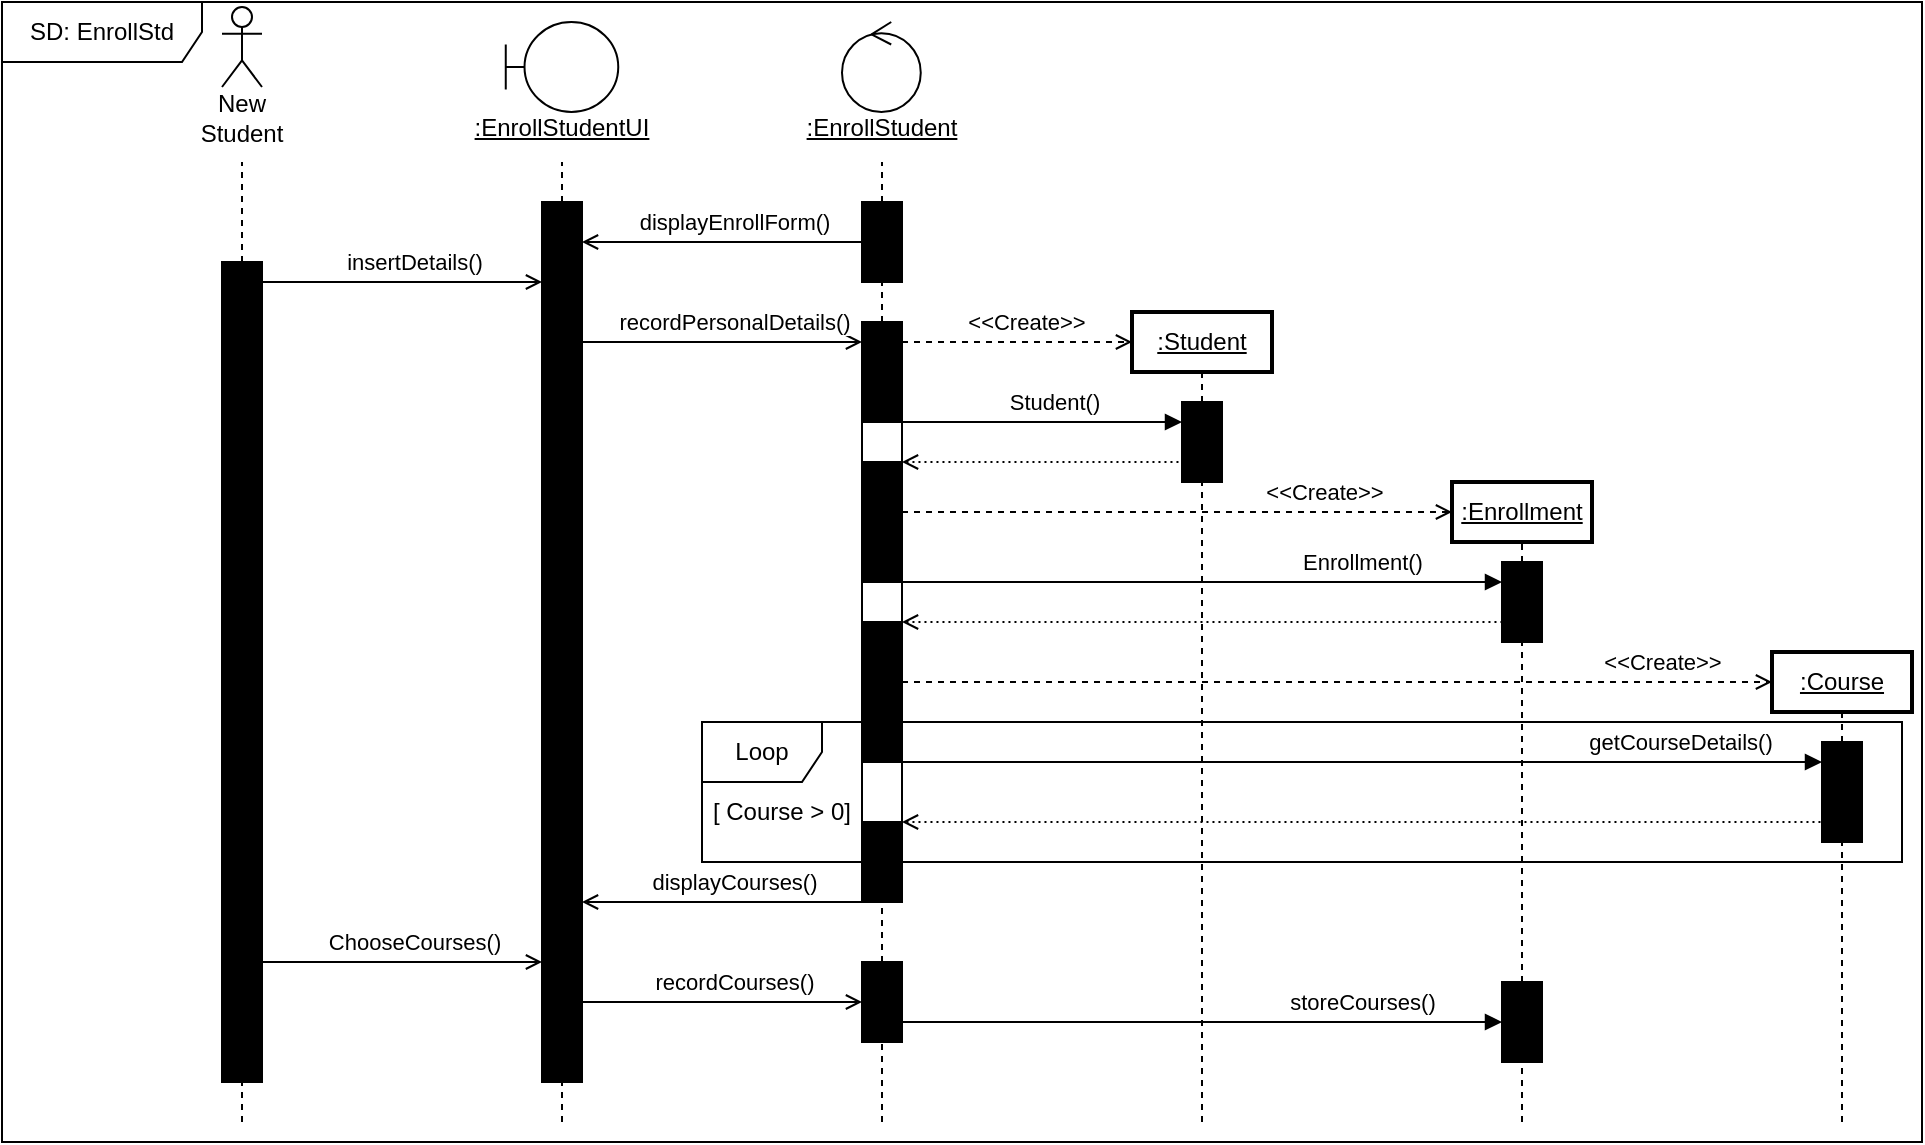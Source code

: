 <mxfile version="20.3.2" type="device"><diagram id="rYyNSxGpTyx9zgZzT7nF" name="Page-1"><mxGraphModel dx="761" dy="464" grid="1" gridSize="10" guides="1" tooltips="1" connect="1" arrows="1" fold="1" page="1" pageScale="1" pageWidth="1169" pageHeight="827" math="0" shadow="0"><root><mxCell id="0"/><mxCell id="1" parent="0"/><mxCell id="OR0znGu7Jy8hjTvORev2-80" value="SD: EnrollStd" style="shape=umlFrame;whiteSpace=wrap;html=1;strokeColor=default;strokeWidth=1;fillColor=#FFFFFF;width=100;height=30;" vertex="1" parent="1"><mxGeometry x="10" y="60" width="960" height="570" as="geometry"/></mxCell><mxCell id="OR0znGu7Jy8hjTvORev2-51" value="" style="rounded=0;whiteSpace=wrap;html=1;strokeColor=default;strokeWidth=1;fillColor=#000000;" vertex="1" parent="1"><mxGeometry x="440" y="160" width="20" height="40" as="geometry"/></mxCell><mxCell id="OR0znGu7Jy8hjTvORev2-11" value="" style="ellipse;shape=umlControl;whiteSpace=wrap;html=1;aspect=fixed;" vertex="1" parent="1"><mxGeometry x="430" y="70" width="39.38" height="45" as="geometry"/></mxCell><mxCell id="OR0znGu7Jy8hjTvORev2-13" value="" style="endArrow=none;dashed=1;html=1;rounded=0;entryX=0.5;entryY=1;entryDx=0;entryDy=0;startArrow=none;" edge="1" parent="1" source="OR0znGu7Jy8hjTvORev2-47" target="OR0znGu7Jy8hjTvORev2-24"><mxGeometry width="50" height="50" relative="1" as="geometry"><mxPoint x="130" y="540" as="sourcePoint"/><mxPoint x="125" y="140" as="targetPoint"/></mxGeometry></mxCell><mxCell id="OR0znGu7Jy8hjTvORev2-18" value="" style="endArrow=none;dashed=1;html=1;rounded=0;entryX=0.5;entryY=1;entryDx=0;entryDy=0;startArrow=none;" edge="1" parent="1" source="OR0znGu7Jy8hjTvORev2-49" target="OR0znGu7Jy8hjTvORev2-16"><mxGeometry width="50" height="50" relative="1" as="geometry"><mxPoint x="290" y="550" as="sourcePoint"/><mxPoint x="340" y="280" as="targetPoint"/></mxGeometry></mxCell><mxCell id="OR0znGu7Jy8hjTvORev2-10" value="" style="shape=umlBoundary;whiteSpace=wrap;html=1;verticalAlign=bottom;" vertex="1" parent="1"><mxGeometry x="261.88" y="70" width="56.25" height="45" as="geometry"/></mxCell><mxCell id="OR0znGu7Jy8hjTvORev2-16" value="" style="rounded=0;whiteSpace=wrap;html=1;fillColor=none;strokeColor=none;" vertex="1" parent="1"><mxGeometry x="230" y="60" width="120" height="80" as="geometry"/></mxCell><mxCell id="OR0znGu7Jy8hjTvORev2-19" value="&lt;u&gt;:EnrollStudentUI&lt;/u&gt;" style="text;html=1;strokeColor=none;fillColor=none;align=center;verticalAlign=middle;whiteSpace=wrap;rounded=0;" vertex="1" parent="1"><mxGeometry x="230" y="115" width="120" height="15" as="geometry"/></mxCell><mxCell id="OR0znGu7Jy8hjTvORev2-20" value="&lt;u&gt;:EnrollStudent&lt;/u&gt;" style="text;html=1;strokeColor=none;fillColor=none;align=center;verticalAlign=middle;whiteSpace=wrap;rounded=0;" vertex="1" parent="1"><mxGeometry x="390" y="115" width="120" height="15" as="geometry"/></mxCell><mxCell id="OR0znGu7Jy8hjTvORev2-21" value="" style="rounded=0;whiteSpace=wrap;html=1;fillColor=none;strokeColor=none;" vertex="1" parent="1"><mxGeometry x="390" y="60" width="120" height="80" as="geometry"/></mxCell><mxCell id="OR0znGu7Jy8hjTvORev2-12" value="" style="shape=umlActor;verticalLabelPosition=bottom;verticalAlign=top;html=1;" vertex="1" parent="1"><mxGeometry x="120" y="62.5" width="20" height="40" as="geometry"/></mxCell><mxCell id="OR0znGu7Jy8hjTvORev2-23" value="&lt;span style=&quot;&quot;&gt;New&lt;/span&gt;&lt;br style=&quot;&quot;&gt;&lt;span style=&quot;&quot;&gt;Student&lt;/span&gt;" style="text;html=1;strokeColor=none;fillColor=none;align=center;verticalAlign=middle;whiteSpace=wrap;rounded=0;" vertex="1" parent="1"><mxGeometry x="70" y="110" width="120" height="15" as="geometry"/></mxCell><mxCell id="OR0znGu7Jy8hjTvORev2-24" value="" style="rounded=0;whiteSpace=wrap;html=1;fillColor=none;strokeColor=none;" vertex="1" parent="1"><mxGeometry x="70" y="60" width="120" height="80" as="geometry"/></mxCell><mxCell id="OR0znGu7Jy8hjTvORev2-25" value="" style="endArrow=none;dashed=1;html=1;rounded=0;entryX=0.5;entryY=1;entryDx=0;entryDy=0;startArrow=none;" edge="1" parent="1" source="OR0znGu7Jy8hjTvORev2-51" target="OR0znGu7Jy8hjTvORev2-21"><mxGeometry width="50" height="50" relative="1" as="geometry"><mxPoint x="450" y="550" as="sourcePoint"/><mxPoint x="325" y="140" as="targetPoint"/></mxGeometry></mxCell><mxCell id="OR0znGu7Jy8hjTvORev2-26" value="&lt;u&gt;:Student&lt;/u&gt;" style="rounded=0;whiteSpace=wrap;html=1;strokeColor=default;fillColor=none;strokeWidth=2;" vertex="1" parent="1"><mxGeometry x="575" y="215" width="70" height="30" as="geometry"/></mxCell><mxCell id="OR0znGu7Jy8hjTvORev2-27" value="&lt;u&gt;:Enrollment&lt;/u&gt;" style="rounded=0;whiteSpace=wrap;html=1;strokeColor=default;fillColor=none;strokeWidth=2;" vertex="1" parent="1"><mxGeometry x="735" y="300" width="70" height="30" as="geometry"/></mxCell><mxCell id="OR0znGu7Jy8hjTvORev2-28" value="&lt;u&gt;:Course&lt;/u&gt;" style="rounded=0;whiteSpace=wrap;html=1;strokeColor=default;fillColor=none;strokeWidth=2;" vertex="1" parent="1"><mxGeometry x="895" y="385" width="70" height="30" as="geometry"/></mxCell><mxCell id="OR0znGu7Jy8hjTvORev2-29" value="" style="endArrow=none;dashed=1;html=1;rounded=0;entryX=0.5;entryY=1;entryDx=0;entryDy=0;startArrow=none;" edge="1" parent="1" source="OR0znGu7Jy8hjTvORev2-60" target="OR0znGu7Jy8hjTvORev2-26"><mxGeometry width="50" height="50" relative="1" as="geometry"><mxPoint x="610" y="560" as="sourcePoint"/><mxPoint x="425.0" y="140" as="targetPoint"/></mxGeometry></mxCell><mxCell id="OR0znGu7Jy8hjTvORev2-30" value="" style="endArrow=none;dashed=1;html=1;rounded=0;entryX=0.5;entryY=1;entryDx=0;entryDy=0;startArrow=none;" edge="1" parent="1" source="OR0znGu7Jy8hjTvORev2-62" target="OR0znGu7Jy8hjTvORev2-27"><mxGeometry width="50" height="50" relative="1" as="geometry"><mxPoint x="770" y="525" as="sourcePoint"/><mxPoint x="585" y="60" as="targetPoint"/></mxGeometry></mxCell><mxCell id="OR0znGu7Jy8hjTvORev2-31" value="" style="endArrow=none;dashed=1;html=1;rounded=0;entryX=0.5;entryY=1;entryDx=0;entryDy=0;startArrow=none;" edge="1" parent="1" source="OR0znGu7Jy8hjTvORev2-67" target="OR0znGu7Jy8hjTvORev2-28"><mxGeometry width="50" height="50" relative="1" as="geometry"><mxPoint x="930" y="720" as="sourcePoint"/><mxPoint x="755" y="25" as="targetPoint"/></mxGeometry></mxCell><mxCell id="OR0znGu7Jy8hjTvORev2-32" value="insertDetails()" style="endArrow=open;html=1;rounded=0;endFill=0;" edge="1" parent="1"><mxGeometry x="0.077" y="10" width="50" height="50" relative="1" as="geometry"><mxPoint x="140" y="200" as="sourcePoint"/><mxPoint x="280" y="200" as="targetPoint"/><mxPoint as="offset"/></mxGeometry></mxCell><mxCell id="OR0znGu7Jy8hjTvORev2-33" value="displayEnrollForm()" style="endArrow=none;html=1;rounded=0;endFill=0;startArrow=open;startFill=0;" edge="1" parent="1"><mxGeometry x="0.077" y="10" width="50" height="50" relative="1" as="geometry"><mxPoint x="300" y="180" as="sourcePoint"/><mxPoint x="440" y="180" as="targetPoint"/><mxPoint as="offset"/></mxGeometry></mxCell><mxCell id="OR0znGu7Jy8hjTvORev2-34" value="recordPersonalDetails()" style="endArrow=open;html=1;rounded=0;endFill=0;startArrow=none;startFill=0;" edge="1" parent="1"><mxGeometry x="0.077" y="10" width="50" height="50" relative="1" as="geometry"><mxPoint x="300" y="230" as="sourcePoint"/><mxPoint x="440" y="230" as="targetPoint"/><mxPoint as="offset"/></mxGeometry></mxCell><mxCell id="OR0znGu7Jy8hjTvORev2-35" value="&amp;lt;&amp;lt;Create&amp;gt;&amp;gt;" style="endArrow=open;html=1;rounded=0;endFill=0;startArrow=none;startFill=0;dashed=1;" edge="1" parent="1"><mxGeometry x="0.077" y="10" width="50" height="50" relative="1" as="geometry"><mxPoint x="460" y="230" as="sourcePoint"/><mxPoint x="575" y="230" as="targetPoint"/><mxPoint as="offset"/></mxGeometry></mxCell><mxCell id="OR0znGu7Jy8hjTvORev2-36" value="Student()" style="endArrow=block;html=1;rounded=0;endFill=1;startArrow=none;startFill=0;" edge="1" parent="1"><mxGeometry x="0.077" y="10" width="50" height="50" relative="1" as="geometry"><mxPoint x="460" y="270" as="sourcePoint"/><mxPoint x="600" y="270" as="targetPoint"/><mxPoint as="offset"/></mxGeometry></mxCell><mxCell id="OR0znGu7Jy8hjTvORev2-37" value="" style="endArrow=none;html=1;rounded=0;endFill=0;startArrow=open;startFill=0;dashed=1;dashPattern=1 2;" edge="1" parent="1"><mxGeometry x="0.077" y="10" width="50" height="50" relative="1" as="geometry"><mxPoint x="460" y="290" as="sourcePoint"/><mxPoint x="600" y="290" as="targetPoint"/><mxPoint as="offset"/></mxGeometry></mxCell><mxCell id="OR0znGu7Jy8hjTvORev2-38" value="&amp;lt;&amp;lt;Create&amp;gt;&amp;gt;" style="endArrow=open;html=1;rounded=0;endFill=0;startArrow=none;startFill=0;dashed=1;" edge="1" parent="1"><mxGeometry x="0.533" y="10" width="50" height="50" relative="1" as="geometry"><mxPoint x="460" y="315" as="sourcePoint"/><mxPoint x="735" y="315" as="targetPoint"/><mxPoint as="offset"/></mxGeometry></mxCell><mxCell id="OR0znGu7Jy8hjTvORev2-39" value="Enrollment()" style="endArrow=block;html=1;rounded=0;endFill=1;startArrow=none;startFill=0;" edge="1" parent="1"><mxGeometry x="0.533" y="10" width="50" height="50" relative="1" as="geometry"><mxPoint x="460" y="350" as="sourcePoint"/><mxPoint x="760" y="350" as="targetPoint"/><mxPoint as="offset"/></mxGeometry></mxCell><mxCell id="OR0znGu7Jy8hjTvORev2-40" value="" style="endArrow=none;html=1;rounded=0;endFill=0;startArrow=open;startFill=0;dashed=1;dashPattern=1 2;" edge="1" parent="1"><mxGeometry x="0.533" y="13" width="50" height="50" relative="1" as="geometry"><mxPoint x="460" y="370" as="sourcePoint"/><mxPoint x="760" y="370" as="targetPoint"/><mxPoint as="offset"/></mxGeometry></mxCell><mxCell id="OR0znGu7Jy8hjTvORev2-41" value="getCourseDetails()" style="endArrow=block;html=1;rounded=0;endFill=1;startArrow=none;startFill=0;" edge="1" parent="1"><mxGeometry x="0.696" y="10" width="50" height="50" relative="1" as="geometry"><mxPoint x="460" y="440" as="sourcePoint"/><mxPoint x="920" y="440" as="targetPoint"/><mxPoint x="-1" as="offset"/></mxGeometry></mxCell><mxCell id="OR0znGu7Jy8hjTvORev2-42" value="" style="endArrow=none;html=1;rounded=0;endFill=0;startArrow=open;startFill=0;dashed=1;dashPattern=1 2;" edge="1" parent="1"><mxGeometry x="0.533" y="13" width="50" height="50" relative="1" as="geometry"><mxPoint x="460" y="470" as="sourcePoint"/><mxPoint x="920" y="470" as="targetPoint"/><mxPoint as="offset"/></mxGeometry></mxCell><mxCell id="OR0znGu7Jy8hjTvORev2-43" value="storeCourses()" style="endArrow=block;html=1;rounded=0;endFill=1;startArrow=none;startFill=0;" edge="1" parent="1"><mxGeometry x="0.533" y="10" width="50" height="50" relative="1" as="geometry"><mxPoint x="460.0" y="570" as="sourcePoint"/><mxPoint x="760" y="570" as="targetPoint"/><mxPoint as="offset"/></mxGeometry></mxCell><mxCell id="OR0znGu7Jy8hjTvORev2-44" value="displayCourses()" style="endArrow=none;html=1;rounded=0;endFill=0;startArrow=open;startFill=0;" edge="1" parent="1"><mxGeometry x="0.077" y="10" width="50" height="50" relative="1" as="geometry"><mxPoint x="300" y="510" as="sourcePoint"/><mxPoint x="440" y="510" as="targetPoint"/><mxPoint as="offset"/></mxGeometry></mxCell><mxCell id="OR0znGu7Jy8hjTvORev2-45" value="recordCourses()" style="endArrow=open;html=1;rounded=0;endFill=0;startArrow=none;startFill=0;" edge="1" parent="1"><mxGeometry x="0.077" y="10" width="50" height="50" relative="1" as="geometry"><mxPoint x="300" y="560" as="sourcePoint"/><mxPoint x="440" y="560" as="targetPoint"/><mxPoint as="offset"/></mxGeometry></mxCell><mxCell id="OR0znGu7Jy8hjTvORev2-46" value="ChooseCourses()" style="endArrow=open;html=1;rounded=0;endFill=0;" edge="1" parent="1"><mxGeometry x="0.077" y="10" width="50" height="50" relative="1" as="geometry"><mxPoint x="140" y="540" as="sourcePoint"/><mxPoint x="280" y="540" as="targetPoint"/><mxPoint as="offset"/></mxGeometry></mxCell><mxCell id="OR0znGu7Jy8hjTvORev2-47" value="" style="rounded=0;whiteSpace=wrap;html=1;strokeColor=default;strokeWidth=1;fillColor=#000000;" vertex="1" parent="1"><mxGeometry x="120" y="190" width="20" height="410" as="geometry"/></mxCell><mxCell id="OR0znGu7Jy8hjTvORev2-48" value="" style="endArrow=none;dashed=1;html=1;rounded=0;entryX=0.5;entryY=1;entryDx=0;entryDy=0;" edge="1" parent="1" target="OR0znGu7Jy8hjTvORev2-47"><mxGeometry width="50" height="50" relative="1" as="geometry"><mxPoint x="130" y="620" as="sourcePoint"/><mxPoint x="130" y="130" as="targetPoint"/></mxGeometry></mxCell><mxCell id="OR0znGu7Jy8hjTvORev2-49" value="" style="rounded=0;whiteSpace=wrap;html=1;strokeColor=default;strokeWidth=1;fillColor=#000000;" vertex="1" parent="1"><mxGeometry x="280" y="160" width="20" height="440" as="geometry"/></mxCell><mxCell id="OR0znGu7Jy8hjTvORev2-50" value="" style="endArrow=none;dashed=1;html=1;rounded=0;entryX=0.5;entryY=1;entryDx=0;entryDy=0;" edge="1" parent="1" target="OR0znGu7Jy8hjTvORev2-49"><mxGeometry width="50" height="50" relative="1" as="geometry"><mxPoint x="290" y="620" as="sourcePoint"/><mxPoint x="290" y="130" as="targetPoint"/></mxGeometry></mxCell><mxCell id="OR0znGu7Jy8hjTvORev2-52" value="" style="endArrow=none;dashed=1;html=1;rounded=0;entryX=0.5;entryY=1;entryDx=0;entryDy=0;startArrow=none;" edge="1" parent="1" source="OR0znGu7Jy8hjTvORev2-53" target="OR0znGu7Jy8hjTvORev2-51"><mxGeometry width="50" height="50" relative="1" as="geometry"><mxPoint x="450" y="550" as="sourcePoint"/><mxPoint x="450" y="130" as="targetPoint"/></mxGeometry></mxCell><mxCell id="OR0znGu7Jy8hjTvORev2-53" value="" style="rounded=0;whiteSpace=wrap;html=1;strokeColor=default;strokeWidth=1;fillColor=#000000;" vertex="1" parent="1"><mxGeometry x="440" y="220" width="20" height="50" as="geometry"/></mxCell><mxCell id="OR0znGu7Jy8hjTvORev2-55" value="" style="rounded=0;whiteSpace=wrap;html=1;strokeColor=default;strokeWidth=1;fillColor=none;" vertex="1" parent="1"><mxGeometry x="440" y="270" width="20" height="20" as="geometry"/></mxCell><mxCell id="OR0znGu7Jy8hjTvORev2-57" value="" style="rounded=0;whiteSpace=wrap;html=1;strokeColor=default;strokeWidth=1;fillColor=#000000;" vertex="1" parent="1"><mxGeometry x="440" y="290" width="20" height="60" as="geometry"/></mxCell><mxCell id="OR0znGu7Jy8hjTvORev2-58" value="" style="rounded=0;whiteSpace=wrap;html=1;strokeColor=default;strokeWidth=1;fillColor=none;" vertex="1" parent="1"><mxGeometry x="440" y="350" width="20" height="20" as="geometry"/></mxCell><mxCell id="OR0znGu7Jy8hjTvORev2-59" value="" style="endArrow=none;dashed=1;html=1;rounded=0;entryX=0.5;entryY=1;entryDx=0;entryDy=0;startArrow=none;" edge="1" parent="1" source="OR0znGu7Jy8hjTvORev2-64" target="OR0znGu7Jy8hjTvORev2-58"><mxGeometry width="50" height="50" relative="1" as="geometry"><mxPoint x="450" y="550" as="sourcePoint"/><mxPoint x="450" y="310" as="targetPoint"/></mxGeometry></mxCell><mxCell id="OR0znGu7Jy8hjTvORev2-60" value="" style="rounded=0;whiteSpace=wrap;html=1;strokeColor=default;strokeWidth=1;fillColor=#000000;" vertex="1" parent="1"><mxGeometry x="600" y="260" width="20" height="40" as="geometry"/></mxCell><mxCell id="OR0znGu7Jy8hjTvORev2-61" value="" style="endArrow=none;dashed=1;html=1;rounded=0;entryX=0.5;entryY=1;entryDx=0;entryDy=0;" edge="1" parent="1" target="OR0znGu7Jy8hjTvORev2-60"><mxGeometry width="50" height="50" relative="1" as="geometry"><mxPoint x="610" y="620" as="sourcePoint"/><mxPoint x="610" y="245" as="targetPoint"/></mxGeometry></mxCell><mxCell id="OR0znGu7Jy8hjTvORev2-62" value="" style="rounded=0;whiteSpace=wrap;html=1;strokeColor=default;strokeWidth=1;fillColor=#000000;" vertex="1" parent="1"><mxGeometry x="760" y="340" width="20" height="40" as="geometry"/></mxCell><mxCell id="OR0znGu7Jy8hjTvORev2-63" value="" style="endArrow=none;dashed=1;html=1;rounded=0;entryX=0.5;entryY=1;entryDx=0;entryDy=0;" edge="1" parent="1" target="OR0znGu7Jy8hjTvORev2-75"><mxGeometry width="50" height="50" relative="1" as="geometry"><mxPoint x="770" y="620" as="sourcePoint"/><mxPoint x="770" y="330" as="targetPoint"/></mxGeometry></mxCell><mxCell id="OR0znGu7Jy8hjTvORev2-64" value="" style="rounded=0;whiteSpace=wrap;html=1;strokeColor=default;strokeWidth=1;fillColor=#000000;" vertex="1" parent="1"><mxGeometry x="440" y="370" width="20" height="70" as="geometry"/></mxCell><mxCell id="OR0znGu7Jy8hjTvORev2-65" value="" style="endArrow=none;dashed=1;html=1;rounded=0;entryX=0.5;entryY=1;entryDx=0;entryDy=0;startArrow=none;" edge="1" parent="1" source="OR0znGu7Jy8hjTvORev2-73" target="OR0znGu7Jy8hjTvORev2-72"><mxGeometry width="50" height="50" relative="1" as="geometry"><mxPoint x="450" y="710" as="sourcePoint"/><mxPoint x="450" y="370" as="targetPoint"/></mxGeometry></mxCell><mxCell id="OR0znGu7Jy8hjTvORev2-66" value="&amp;lt;&amp;lt;Create&amp;gt;&amp;gt;" style="endArrow=open;html=1;rounded=0;endFill=0;startArrow=none;startFill=0;dashed=1;" edge="1" parent="1"><mxGeometry x="0.747" y="10" width="50" height="50" relative="1" as="geometry"><mxPoint x="460" y="400" as="sourcePoint"/><mxPoint x="895" y="400" as="targetPoint"/><mxPoint as="offset"/></mxGeometry></mxCell><mxCell id="OR0znGu7Jy8hjTvORev2-67" value="" style="rounded=0;whiteSpace=wrap;html=1;strokeColor=default;strokeWidth=1;fillColor=#000000;" vertex="1" parent="1"><mxGeometry x="920" y="430" width="20" height="50" as="geometry"/></mxCell><mxCell id="OR0znGu7Jy8hjTvORev2-68" value="" style="endArrow=none;dashed=1;html=1;rounded=0;entryX=0.5;entryY=1;entryDx=0;entryDy=0;" edge="1" parent="1" target="OR0znGu7Jy8hjTvORev2-67"><mxGeometry width="50" height="50" relative="1" as="geometry"><mxPoint x="930" y="620" as="sourcePoint"/><mxPoint x="930" y="415.0" as="targetPoint"/></mxGeometry></mxCell><mxCell id="OR0znGu7Jy8hjTvORev2-69" value="" style="rounded=0;whiteSpace=wrap;html=1;strokeColor=default;strokeWidth=1;fillColor=none;" vertex="1" parent="1"><mxGeometry x="440" y="440" width="20" height="30" as="geometry"/></mxCell><mxCell id="OR0znGu7Jy8hjTvORev2-72" value="" style="rounded=0;whiteSpace=wrap;html=1;strokeColor=default;strokeWidth=1;fillColor=#000000;" vertex="1" parent="1"><mxGeometry x="440" y="470" width="20" height="40" as="geometry"/></mxCell><mxCell id="OR0znGu7Jy8hjTvORev2-73" value="" style="rounded=0;whiteSpace=wrap;html=1;strokeColor=default;strokeWidth=1;fillColor=#000000;" vertex="1" parent="1"><mxGeometry x="440" y="540" width="20" height="40" as="geometry"/></mxCell><mxCell id="OR0znGu7Jy8hjTvORev2-74" value="" style="endArrow=none;dashed=1;html=1;rounded=0;entryX=0.5;entryY=1;entryDx=0;entryDy=0;" edge="1" parent="1" target="OR0znGu7Jy8hjTvORev2-73"><mxGeometry width="50" height="50" relative="1" as="geometry"><mxPoint x="450" y="620" as="sourcePoint"/><mxPoint x="450.0" y="540" as="targetPoint"/></mxGeometry></mxCell><mxCell id="OR0znGu7Jy8hjTvORev2-75" value="" style="rounded=0;whiteSpace=wrap;html=1;strokeColor=default;strokeWidth=1;fillColor=#000000;" vertex="1" parent="1"><mxGeometry x="760" y="550" width="20" height="40" as="geometry"/></mxCell><mxCell id="OR0znGu7Jy8hjTvORev2-76" value="Loop" style="shape=umlFrame;whiteSpace=wrap;html=1;strokeColor=default;strokeWidth=1;fillColor=#FFFFFF;" vertex="1" parent="1"><mxGeometry x="360" y="420" width="600" height="70" as="geometry"/></mxCell><mxCell id="OR0znGu7Jy8hjTvORev2-77" value="[ Course &amp;gt; 0]" style="text;html=1;strokeColor=none;fillColor=none;align=center;verticalAlign=middle;whiteSpace=wrap;rounded=0;strokeWidth=1;" vertex="1" parent="1"><mxGeometry x="360" y="450" width="80" height="30" as="geometry"/></mxCell><mxCell id="OR0znGu7Jy8hjTvORev2-81" value="" style="endArrow=none;dashed=1;html=1;rounded=0;entryX=0.5;entryY=1;entryDx=0;entryDy=0;exitX=0.5;exitY=0;exitDx=0;exitDy=0;" edge="1" parent="1" source="OR0znGu7Jy8hjTvORev2-75" target="OR0znGu7Jy8hjTvORev2-62"><mxGeometry width="50" height="50" relative="1" as="geometry"><mxPoint x="780" y="630" as="sourcePoint"/><mxPoint x="1000" y="410" as="targetPoint"/></mxGeometry></mxCell></root></mxGraphModel></diagram></mxfile>